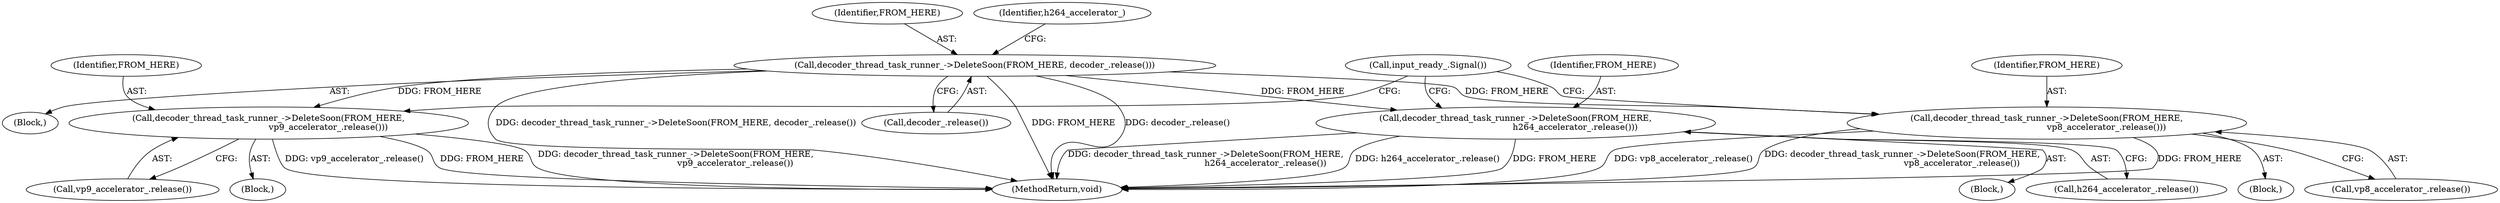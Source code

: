 digraph "0_Chrome_70340ce072cee8a0bdcddb5f312d32567b2269f6@API" {
"1000123" [label="(Call,decoder_thread_task_runner_->DeleteSoon(FROM_HERE, decoder_.release()))"];
"1000129" [label="(Call,decoder_thread_task_runner_->DeleteSoon(FROM_HERE,\n                                            h264_accelerator_.release()))"];
"1000136" [label="(Call,decoder_thread_task_runner_->DeleteSoon(FROM_HERE,\n                                            vp8_accelerator_.release()))"];
"1000143" [label="(Call,decoder_thread_task_runner_->DeleteSoon(FROM_HERE,\n                                            vp9_accelerator_.release()))"];
"1000130" [label="(Identifier,FROM_HERE)"];
"1000144" [label="(Identifier,FROM_HERE)"];
"1000143" [label="(Call,decoder_thread_task_runner_->DeleteSoon(FROM_HERE,\n                                            vp9_accelerator_.release()))"];
"1000124" [label="(Identifier,FROM_HERE)"];
"1000125" [label="(Call,decoder_.release())"];
"1000154" [label="(MethodReturn,void)"];
"1000145" [label="(Call,vp9_accelerator_.release())"];
"1000136" [label="(Call,decoder_thread_task_runner_->DeleteSoon(FROM_HERE,\n                                            vp8_accelerator_.release()))"];
"1000135" [label="(Block,)"];
"1000128" [label="(Block,)"];
"1000146" [label="(Call,input_ready_.Signal())"];
"1000137" [label="(Identifier,FROM_HERE)"];
"1000142" [label="(Block,)"];
"1000101" [label="(Block,)"];
"1000131" [label="(Call,h264_accelerator_.release())"];
"1000129" [label="(Call,decoder_thread_task_runner_->DeleteSoon(FROM_HERE,\n                                            h264_accelerator_.release()))"];
"1000138" [label="(Call,vp8_accelerator_.release())"];
"1000127" [label="(Identifier,h264_accelerator_)"];
"1000123" [label="(Call,decoder_thread_task_runner_->DeleteSoon(FROM_HERE, decoder_.release()))"];
"1000123" -> "1000101"  [label="AST: "];
"1000123" -> "1000125"  [label="CFG: "];
"1000124" -> "1000123"  [label="AST: "];
"1000125" -> "1000123"  [label="AST: "];
"1000127" -> "1000123"  [label="CFG: "];
"1000123" -> "1000154"  [label="DDG: decoder_.release()"];
"1000123" -> "1000154"  [label="DDG: decoder_thread_task_runner_->DeleteSoon(FROM_HERE, decoder_.release())"];
"1000123" -> "1000154"  [label="DDG: FROM_HERE"];
"1000123" -> "1000129"  [label="DDG: FROM_HERE"];
"1000123" -> "1000136"  [label="DDG: FROM_HERE"];
"1000123" -> "1000143"  [label="DDG: FROM_HERE"];
"1000129" -> "1000128"  [label="AST: "];
"1000129" -> "1000131"  [label="CFG: "];
"1000130" -> "1000129"  [label="AST: "];
"1000131" -> "1000129"  [label="AST: "];
"1000146" -> "1000129"  [label="CFG: "];
"1000129" -> "1000154"  [label="DDG: FROM_HERE"];
"1000129" -> "1000154"  [label="DDG: decoder_thread_task_runner_->DeleteSoon(FROM_HERE,\n                                            h264_accelerator_.release())"];
"1000129" -> "1000154"  [label="DDG: h264_accelerator_.release()"];
"1000136" -> "1000135"  [label="AST: "];
"1000136" -> "1000138"  [label="CFG: "];
"1000137" -> "1000136"  [label="AST: "];
"1000138" -> "1000136"  [label="AST: "];
"1000146" -> "1000136"  [label="CFG: "];
"1000136" -> "1000154"  [label="DDG: vp8_accelerator_.release()"];
"1000136" -> "1000154"  [label="DDG: decoder_thread_task_runner_->DeleteSoon(FROM_HERE,\n                                            vp8_accelerator_.release())"];
"1000136" -> "1000154"  [label="DDG: FROM_HERE"];
"1000143" -> "1000142"  [label="AST: "];
"1000143" -> "1000145"  [label="CFG: "];
"1000144" -> "1000143"  [label="AST: "];
"1000145" -> "1000143"  [label="AST: "];
"1000146" -> "1000143"  [label="CFG: "];
"1000143" -> "1000154"  [label="DDG: FROM_HERE"];
"1000143" -> "1000154"  [label="DDG: decoder_thread_task_runner_->DeleteSoon(FROM_HERE,\n                                            vp9_accelerator_.release())"];
"1000143" -> "1000154"  [label="DDG: vp9_accelerator_.release()"];
}
